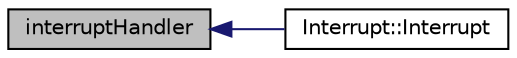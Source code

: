 digraph G
{
  edge [fontname="Helvetica",fontsize="10",labelfontname="Helvetica",labelfontsize="10"];
  node [fontname="Helvetica",fontsize="10",shape=record];
  rankdir=LR;
  Node1 [label="interruptHandler",height=0.2,width=0.4,color="black", fillcolor="grey75", style="filled" fontcolor="black"];
  Node1 -> Node2 [dir=back,color="midnightblue",fontsize="10",style="solid",fontname="Helvetica"];
  Node2 [label="Interrupt::Interrupt",height=0.2,width=0.4,color="black", fillcolor="white", style="filled",URL="$class_interrupt.html#a2af932cad2bb12d21bcf6d3c65a7424b"];
}
